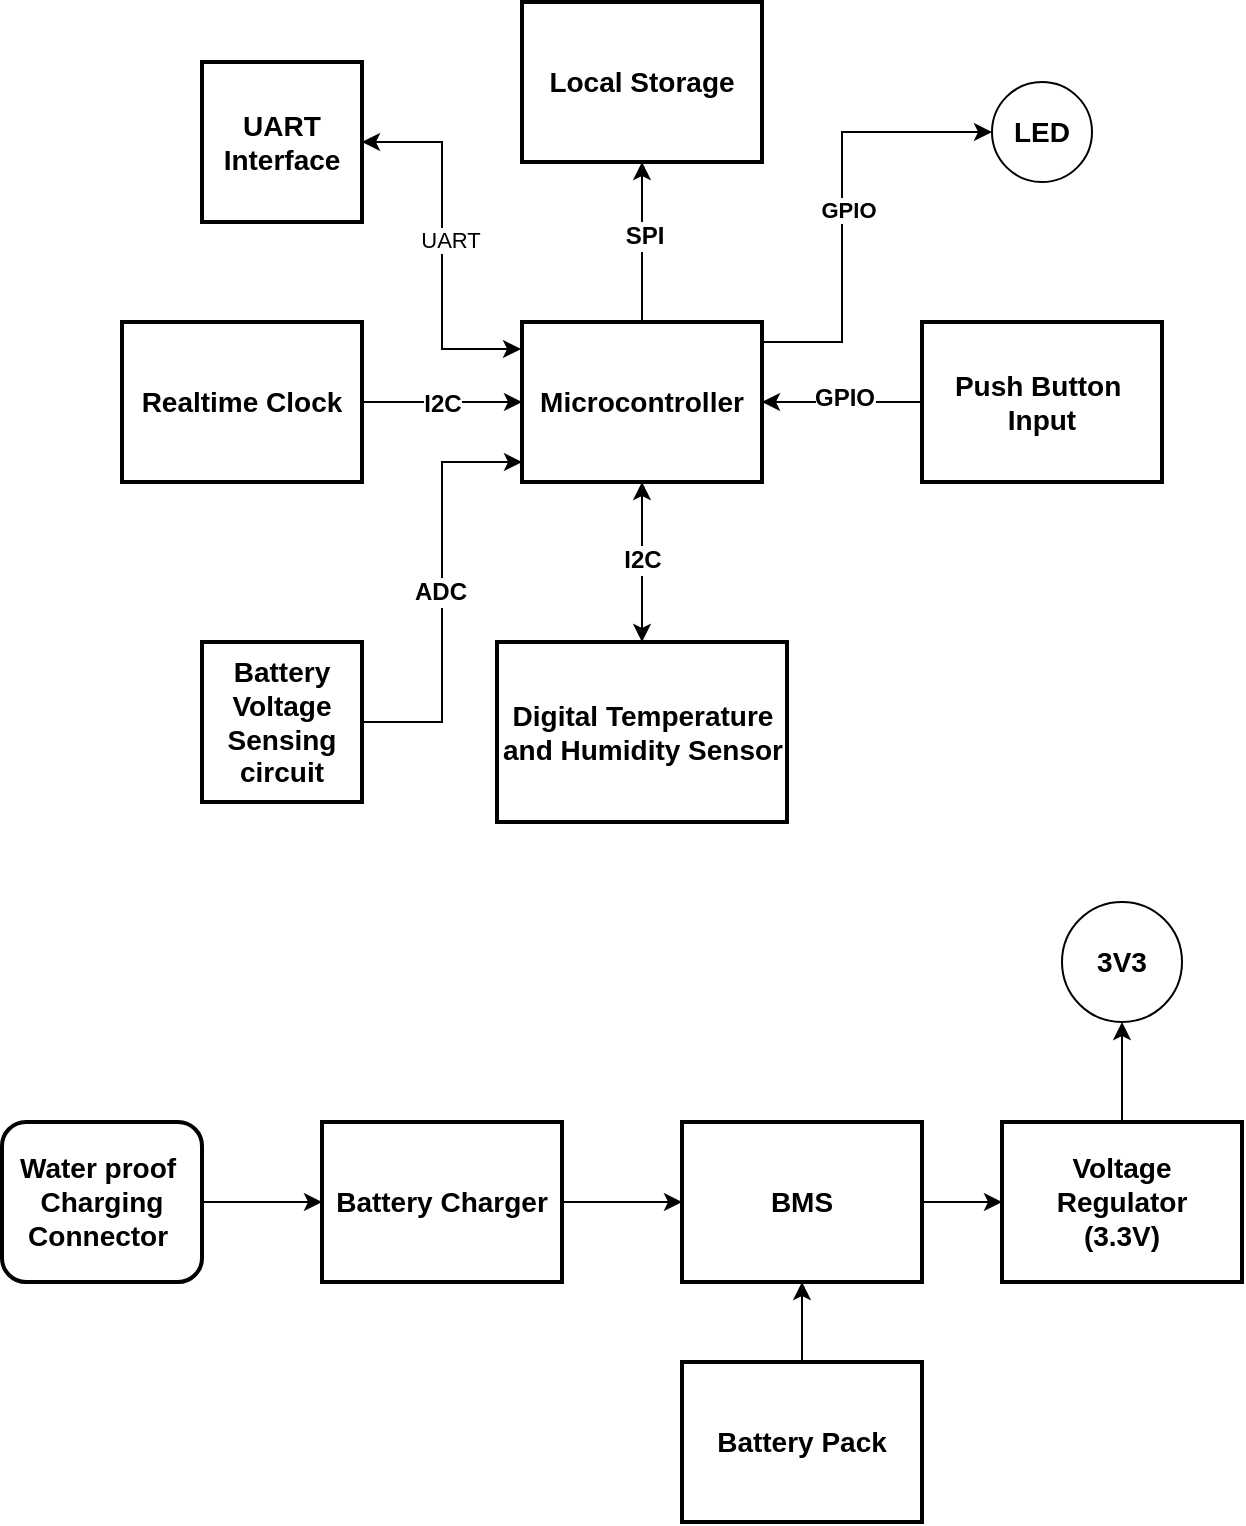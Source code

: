 <mxfile version="28.0.7">
  <diagram name="Page-1" id="oEDpu7QY2mqqvpC2ppyD">
    <mxGraphModel dx="1188" dy="619" grid="1" gridSize="10" guides="1" tooltips="1" connect="1" arrows="1" fold="1" page="1" pageScale="1" pageWidth="850" pageHeight="1100" math="0" shadow="0">
      <root>
        <mxCell id="0" />
        <mxCell id="1" parent="0" />
        <mxCell id="z4vIb42apY9Es0EtUEQU-1" style="edgeStyle=orthogonalEdgeStyle;rounded=0;orthogonalLoop=1;jettySize=auto;html=1;entryX=0.5;entryY=0;entryDx=0;entryDy=0;startArrow=classic;startFill=1;" edge="1" parent="1" source="xrvsUshUiSGQ0NTUIbD5-1" target="xrvsUshUiSGQ0NTUIbD5-2">
          <mxGeometry relative="1" as="geometry" />
        </mxCell>
        <mxCell id="z4vIb42apY9Es0EtUEQU-3" value="I2C" style="edgeLabel;html=1;align=center;verticalAlign=middle;resizable=0;points=[];fontStyle=1;fontSize=12;" vertex="1" connectable="0" parent="z4vIb42apY9Es0EtUEQU-1">
          <mxGeometry x="-0.039" relative="1" as="geometry">
            <mxPoint as="offset" />
          </mxGeometry>
        </mxCell>
        <mxCell id="z4vIb42apY9Es0EtUEQU-10" style="edgeStyle=orthogonalEdgeStyle;rounded=0;orthogonalLoop=1;jettySize=auto;html=1;entryX=0.5;entryY=1;entryDx=0;entryDy=0;" edge="1" parent="1" source="xrvsUshUiSGQ0NTUIbD5-1" target="xrvsUshUiSGQ0NTUIbD5-3">
          <mxGeometry relative="1" as="geometry" />
        </mxCell>
        <mxCell id="z4vIb42apY9Es0EtUEQU-11" value="SPI" style="edgeLabel;html=1;align=center;verticalAlign=middle;resizable=0;points=[];fontStyle=1;fontSize=12;" vertex="1" connectable="0" parent="z4vIb42apY9Es0EtUEQU-10">
          <mxGeometry x="0.082" y="-1" relative="1" as="geometry">
            <mxPoint as="offset" />
          </mxGeometry>
        </mxCell>
        <mxCell id="xrvsUshUiSGQ0NTUIbD5-1" value="&lt;b&gt;&lt;font style=&quot;font-size: 14px;&quot;&gt;Microcontroller&lt;/font&gt;&lt;/b&gt;" style="rounded=0;whiteSpace=wrap;html=1;strokeWidth=2;" parent="1" vertex="1">
          <mxGeometry x="400" y="240" width="120" height="80" as="geometry" />
        </mxCell>
        <mxCell id="xrvsUshUiSGQ0NTUIbD5-2" value="&lt;b&gt;&lt;font style=&quot;font-size: 14px;&quot;&gt;Digital Temperature and Humidity Sensor&lt;/font&gt;&lt;/b&gt;" style="rounded=0;whiteSpace=wrap;html=1;strokeWidth=2;" parent="1" vertex="1">
          <mxGeometry x="387.5" y="400" width="145" height="90" as="geometry" />
        </mxCell>
        <mxCell id="xrvsUshUiSGQ0NTUIbD5-3" value="&lt;b&gt;&lt;font style=&quot;font-size: 14px;&quot;&gt;Local Storage&lt;/font&gt;&lt;/b&gt;" style="rounded=0;whiteSpace=wrap;html=1;strokeWidth=2;" parent="1" vertex="1">
          <mxGeometry x="400" y="80" width="120" height="80" as="geometry" />
        </mxCell>
        <mxCell id="z4vIb42apY9Es0EtUEQU-8" style="edgeStyle=orthogonalEdgeStyle;rounded=0;orthogonalLoop=1;jettySize=auto;html=1;entryX=0;entryY=0.5;entryDx=0;entryDy=0;" edge="1" parent="1" source="xrvsUshUiSGQ0NTUIbD5-4" target="xrvsUshUiSGQ0NTUIbD5-1">
          <mxGeometry relative="1" as="geometry" />
        </mxCell>
        <mxCell id="z4vIb42apY9Es0EtUEQU-9" value="I2C" style="edgeLabel;html=1;align=center;verticalAlign=middle;resizable=0;points=[];fontStyle=1;fontSize=12;" vertex="1" connectable="0" parent="z4vIb42apY9Es0EtUEQU-8">
          <mxGeometry x="-0.018" y="-1" relative="1" as="geometry">
            <mxPoint as="offset" />
          </mxGeometry>
        </mxCell>
        <mxCell id="xrvsUshUiSGQ0NTUIbD5-4" value="&lt;b&gt;&lt;font style=&quot;font-size: 14px;&quot;&gt;Realtime Clock&lt;/font&gt;&lt;/b&gt;" style="rounded=0;whiteSpace=wrap;html=1;strokeWidth=2;" parent="1" vertex="1">
          <mxGeometry x="200" y="240" width="120" height="80" as="geometry" />
        </mxCell>
        <mxCell id="z4vIb42apY9Es0EtUEQU-5" style="edgeStyle=orthogonalEdgeStyle;rounded=0;orthogonalLoop=1;jettySize=auto;html=1;entryX=1;entryY=0.5;entryDx=0;entryDy=0;" edge="1" parent="1" source="xrvsUshUiSGQ0NTUIbD5-5" target="xrvsUshUiSGQ0NTUIbD5-1">
          <mxGeometry relative="1" as="geometry" />
        </mxCell>
        <mxCell id="z4vIb42apY9Es0EtUEQU-6" value="GPIO" style="edgeLabel;html=1;align=center;verticalAlign=middle;resizable=0;points=[];fontStyle=1;fontSize=12;" vertex="1" connectable="0" parent="z4vIb42apY9Es0EtUEQU-5">
          <mxGeometry x="-0.011" y="-2" relative="1" as="geometry">
            <mxPoint as="offset" />
          </mxGeometry>
        </mxCell>
        <mxCell id="xrvsUshUiSGQ0NTUIbD5-5" value="&lt;b&gt;&lt;font style=&quot;font-size: 14px;&quot;&gt;Push Button&amp;nbsp;&lt;/font&gt;&lt;/b&gt;&lt;div&gt;&lt;b&gt;&lt;font style=&quot;font-size: 14px;&quot;&gt;Input&lt;/font&gt;&lt;/b&gt;&lt;/div&gt;" style="rounded=0;whiteSpace=wrap;html=1;strokeWidth=2;" parent="1" vertex="1">
          <mxGeometry x="600" y="240" width="120" height="80" as="geometry" />
        </mxCell>
        <mxCell id="z4vIb42apY9Es0EtUEQU-13" style="edgeStyle=orthogonalEdgeStyle;rounded=0;orthogonalLoop=1;jettySize=auto;html=1;entryX=0;entryY=0.5;entryDx=0;entryDy=0;" edge="1" parent="1" source="xrvsUshUiSGQ0NTUIbD5-6" target="xrvsUshUiSGQ0NTUIbD5-7">
          <mxGeometry relative="1" as="geometry" />
        </mxCell>
        <mxCell id="xrvsUshUiSGQ0NTUIbD5-6" value="&lt;b&gt;&lt;font style=&quot;font-size: 14px;&quot;&gt;Battery Charger&lt;/font&gt;&lt;/b&gt;" style="rounded=0;whiteSpace=wrap;html=1;strokeWidth=2;" parent="1" vertex="1">
          <mxGeometry x="300" y="640" width="120" height="80" as="geometry" />
        </mxCell>
        <mxCell id="z4vIb42apY9Es0EtUEQU-14" style="edgeStyle=orthogonalEdgeStyle;rounded=0;orthogonalLoop=1;jettySize=auto;html=1;entryX=0;entryY=0.5;entryDx=0;entryDy=0;" edge="1" parent="1" source="xrvsUshUiSGQ0NTUIbD5-7" target="xrvsUshUiSGQ0NTUIbD5-9">
          <mxGeometry relative="1" as="geometry" />
        </mxCell>
        <mxCell id="xrvsUshUiSGQ0NTUIbD5-7" value="&lt;b&gt;&lt;font style=&quot;font-size: 14px;&quot;&gt;BMS&lt;/font&gt;&lt;/b&gt;" style="rounded=0;whiteSpace=wrap;html=1;strokeWidth=2;" parent="1" vertex="1">
          <mxGeometry x="480" y="640" width="120" height="80" as="geometry" />
        </mxCell>
        <mxCell id="z4vIb42apY9Es0EtUEQU-15" style="edgeStyle=orthogonalEdgeStyle;rounded=0;orthogonalLoop=1;jettySize=auto;html=1;entryX=0.5;entryY=1;entryDx=0;entryDy=0;" edge="1" parent="1" source="xrvsUshUiSGQ0NTUIbD5-8" target="xrvsUshUiSGQ0NTUIbD5-7">
          <mxGeometry relative="1" as="geometry" />
        </mxCell>
        <mxCell id="xrvsUshUiSGQ0NTUIbD5-8" value="&lt;b&gt;&lt;font style=&quot;font-size: 14px;&quot;&gt;Battery Pack&lt;/font&gt;&lt;/b&gt;" style="rounded=0;whiteSpace=wrap;html=1;strokeWidth=2;" parent="1" vertex="1">
          <mxGeometry x="480" y="760" width="120" height="80" as="geometry" />
        </mxCell>
        <mxCell id="z4vIb42apY9Es0EtUEQU-17" style="edgeStyle=orthogonalEdgeStyle;rounded=0;orthogonalLoop=1;jettySize=auto;html=1;entryX=0.5;entryY=1;entryDx=0;entryDy=0;" edge="1" parent="1" source="xrvsUshUiSGQ0NTUIbD5-9" target="z4vIb42apY9Es0EtUEQU-16">
          <mxGeometry relative="1" as="geometry" />
        </mxCell>
        <mxCell id="xrvsUshUiSGQ0NTUIbD5-9" value="&lt;b&gt;&lt;font style=&quot;font-size: 14px;&quot;&gt;Voltage Regulator&lt;/font&gt;&lt;/b&gt;&lt;div&gt;&lt;b&gt;&lt;font style=&quot;font-size: 14px;&quot;&gt;(3.3V)&lt;/font&gt;&lt;/b&gt;&lt;/div&gt;" style="rounded=0;whiteSpace=wrap;html=1;strokeWidth=2;" parent="1" vertex="1">
          <mxGeometry x="640" y="640" width="120" height="80" as="geometry" />
        </mxCell>
        <mxCell id="z4vIb42apY9Es0EtUEQU-12" style="edgeStyle=orthogonalEdgeStyle;rounded=0;orthogonalLoop=1;jettySize=auto;html=1;entryX=0;entryY=0.5;entryDx=0;entryDy=0;" edge="1" parent="1" source="xrvsUshUiSGQ0NTUIbD5-10" target="xrvsUshUiSGQ0NTUIbD5-6">
          <mxGeometry relative="1" as="geometry" />
        </mxCell>
        <mxCell id="xrvsUshUiSGQ0NTUIbD5-10" value="&lt;b&gt;&lt;font style=&quot;font-size: 14px;&quot;&gt;Water proof&amp;nbsp; Charging Connector&amp;nbsp;&lt;/font&gt;&lt;/b&gt;" style="rounded=1;whiteSpace=wrap;html=1;strokeWidth=2;" parent="1" vertex="1">
          <mxGeometry x="140" y="640" width="100" height="80" as="geometry" />
        </mxCell>
        <mxCell id="z4vIb42apY9Es0EtUEQU-16" value="&lt;b&gt;&lt;font style=&quot;font-size: 14px;&quot;&gt;3V3&lt;/font&gt;&lt;/b&gt;" style="ellipse;whiteSpace=wrap;html=1;aspect=fixed;" vertex="1" parent="1">
          <mxGeometry x="670" y="530" width="60" height="60" as="geometry" />
        </mxCell>
        <mxCell id="z4vIb42apY9Es0EtUEQU-19" value="&lt;span style=&quot;font-size: 14px;&quot;&gt;&lt;b&gt;Battery Voltage Sensing&lt;/b&gt;&lt;/span&gt;&lt;div&gt;&lt;span style=&quot;font-size: 14px;&quot;&gt;&lt;b&gt;circuit&lt;/b&gt;&lt;/span&gt;&lt;/div&gt;" style="rounded=0;whiteSpace=wrap;html=1;strokeWidth=2;" vertex="1" parent="1">
          <mxGeometry x="240" y="400" width="80" height="80" as="geometry" />
        </mxCell>
        <mxCell id="z4vIb42apY9Es0EtUEQU-20" style="edgeStyle=orthogonalEdgeStyle;rounded=0;orthogonalLoop=1;jettySize=auto;html=1;entryX=0;entryY=0.875;entryDx=0;entryDy=0;entryPerimeter=0;" edge="1" parent="1" source="z4vIb42apY9Es0EtUEQU-19" target="xrvsUshUiSGQ0NTUIbD5-1">
          <mxGeometry relative="1" as="geometry" />
        </mxCell>
        <mxCell id="z4vIb42apY9Es0EtUEQU-21" value="ADC" style="edgeLabel;html=1;align=center;verticalAlign=middle;resizable=0;points=[];fontStyle=1;fontSize=12;" vertex="1" connectable="0" parent="z4vIb42apY9Es0EtUEQU-20">
          <mxGeometry x="-0.002" y="1" relative="1" as="geometry">
            <mxPoint as="offset" />
          </mxGeometry>
        </mxCell>
        <mxCell id="z4vIb42apY9Es0EtUEQU-23" value="&lt;span style=&quot;font-size: 14px;&quot;&gt;&lt;b&gt;UART Interface&lt;/b&gt;&lt;/span&gt;" style="rounded=0;whiteSpace=wrap;html=1;strokeWidth=2;" vertex="1" parent="1">
          <mxGeometry x="240" y="110" width="80" height="80" as="geometry" />
        </mxCell>
        <mxCell id="z4vIb42apY9Es0EtUEQU-24" style="edgeStyle=orthogonalEdgeStyle;rounded=0;orthogonalLoop=1;jettySize=auto;html=1;entryX=-0.004;entryY=0.169;entryDx=0;entryDy=0;entryPerimeter=0;startArrow=classic;startFill=1;" edge="1" parent="1" source="z4vIb42apY9Es0EtUEQU-23" target="xrvsUshUiSGQ0NTUIbD5-1">
          <mxGeometry relative="1" as="geometry" />
        </mxCell>
        <mxCell id="z4vIb42apY9Es0EtUEQU-28" value="UART" style="edgeLabel;html=1;align=center;verticalAlign=middle;resizable=0;points=[];" vertex="1" connectable="0" parent="z4vIb42apY9Es0EtUEQU-24">
          <mxGeometry x="-0.033" y="4" relative="1" as="geometry">
            <mxPoint as="offset" />
          </mxGeometry>
        </mxCell>
        <mxCell id="z4vIb42apY9Es0EtUEQU-26" style="edgeStyle=orthogonalEdgeStyle;rounded=0;orthogonalLoop=1;jettySize=auto;html=1;entryX=1;entryY=0.25;entryDx=0;entryDy=0;endArrow=none;endFill=0;startArrow=classic;startFill=1;" edge="1" parent="1" source="z4vIb42apY9Es0EtUEQU-25" target="xrvsUshUiSGQ0NTUIbD5-1">
          <mxGeometry relative="1" as="geometry">
            <Array as="points">
              <mxPoint x="560" y="145" />
              <mxPoint x="560" y="250" />
              <mxPoint x="520" y="250" />
            </Array>
          </mxGeometry>
        </mxCell>
        <mxCell id="z4vIb42apY9Es0EtUEQU-27" value="&lt;b&gt;GPIO&lt;/b&gt;" style="edgeLabel;html=1;align=center;verticalAlign=middle;resizable=0;points=[];" vertex="1" connectable="0" parent="z4vIb42apY9Es0EtUEQU-26">
          <mxGeometry x="-0.007" y="3" relative="1" as="geometry">
            <mxPoint as="offset" />
          </mxGeometry>
        </mxCell>
        <mxCell id="z4vIb42apY9Es0EtUEQU-25" value="&lt;b&gt;&lt;font style=&quot;font-size: 14px;&quot;&gt;LED&lt;/font&gt;&lt;/b&gt;" style="ellipse;whiteSpace=wrap;html=1;aspect=fixed;" vertex="1" parent="1">
          <mxGeometry x="635" y="120" width="50" height="50" as="geometry" />
        </mxCell>
      </root>
    </mxGraphModel>
  </diagram>
</mxfile>
